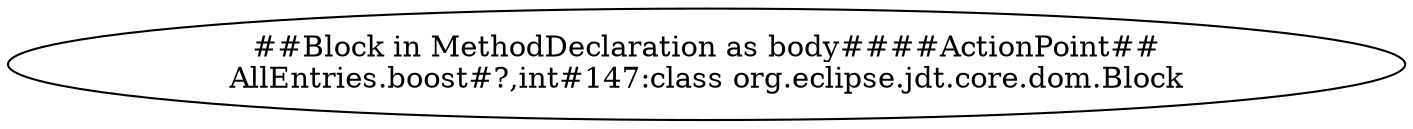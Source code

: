 digraph "Pattern" {
0 [label="##Block in MethodDeclaration as body####ActionPoint##\nAllEntries.boost#?,int#147:class org.eclipse.jdt.core.dom.Block" shape=ellipse]
}
